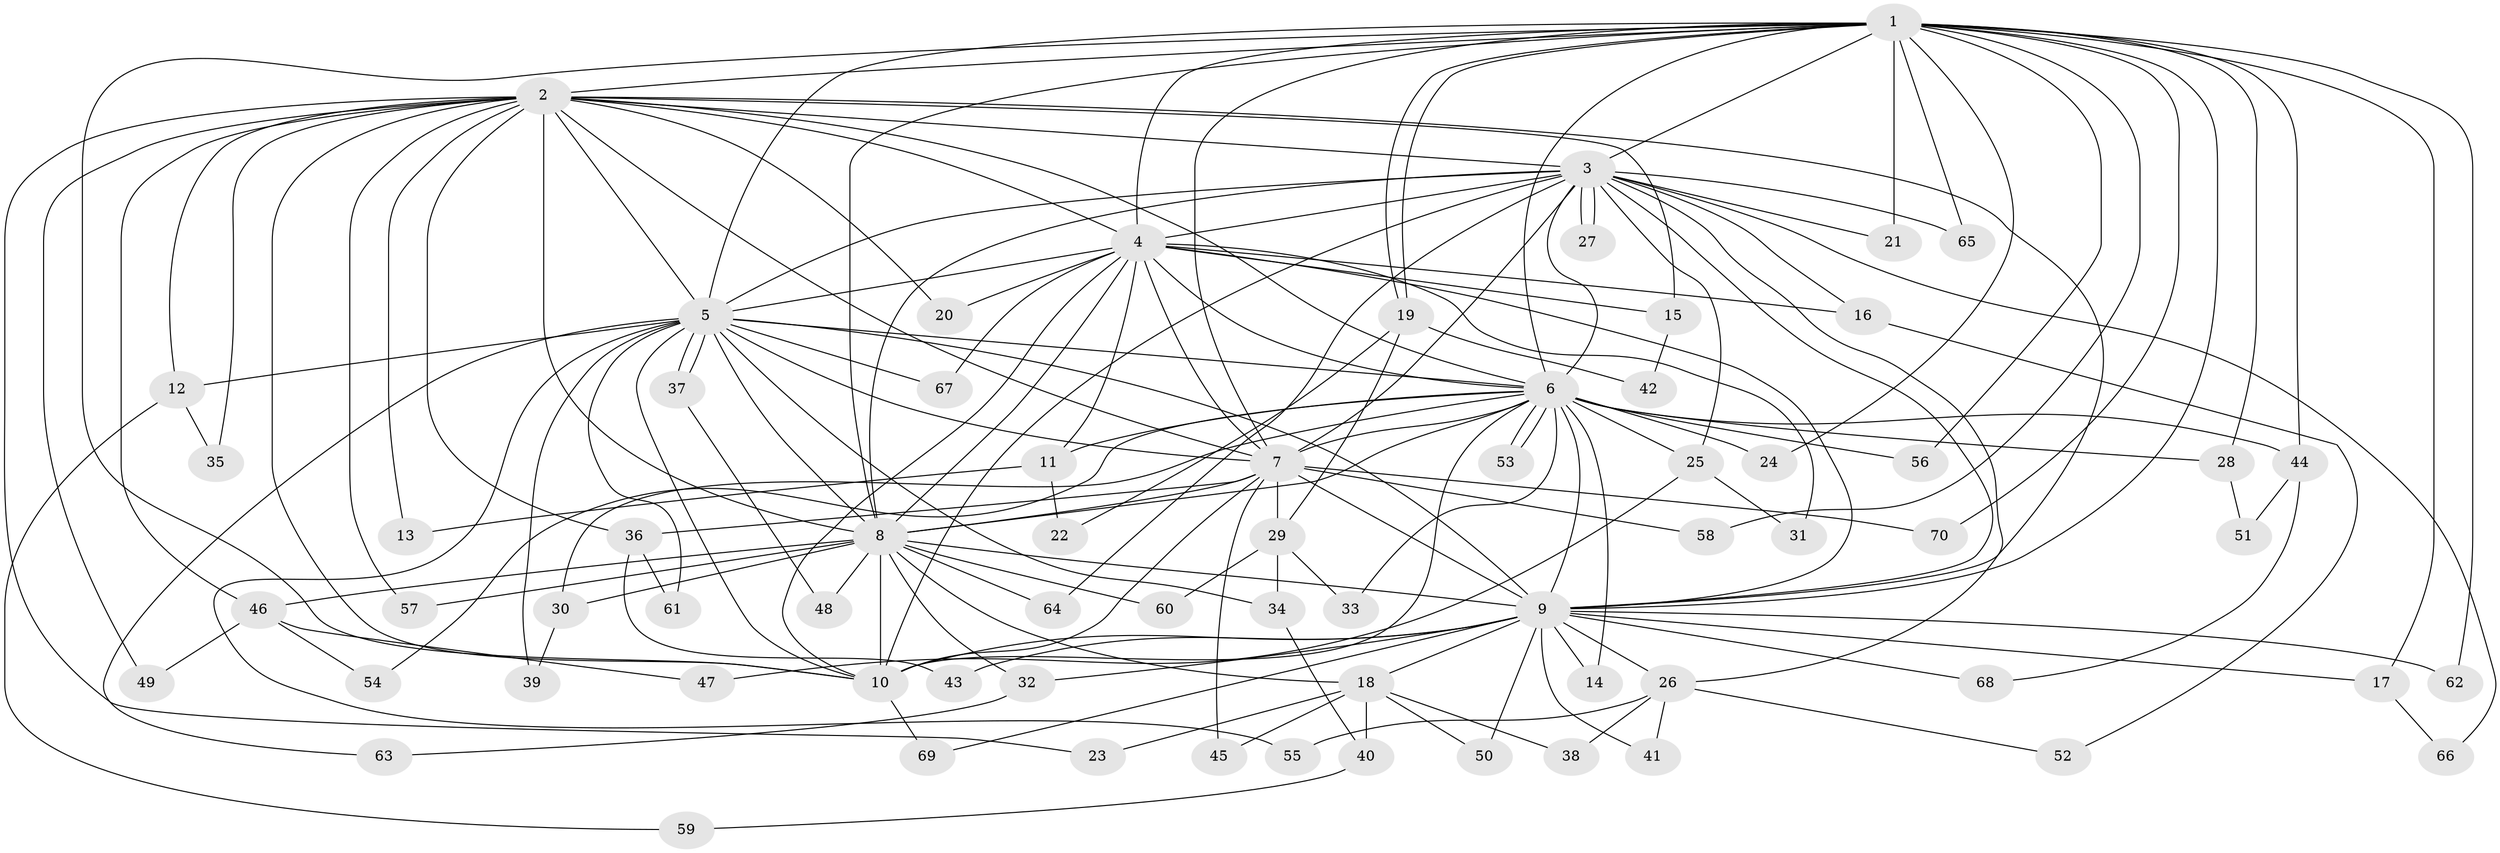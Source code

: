 // Generated by graph-tools (version 1.1) at 2025/49/03/09/25 03:49:41]
// undirected, 70 vertices, 165 edges
graph export_dot {
graph [start="1"]
  node [color=gray90,style=filled];
  1;
  2;
  3;
  4;
  5;
  6;
  7;
  8;
  9;
  10;
  11;
  12;
  13;
  14;
  15;
  16;
  17;
  18;
  19;
  20;
  21;
  22;
  23;
  24;
  25;
  26;
  27;
  28;
  29;
  30;
  31;
  32;
  33;
  34;
  35;
  36;
  37;
  38;
  39;
  40;
  41;
  42;
  43;
  44;
  45;
  46;
  47;
  48;
  49;
  50;
  51;
  52;
  53;
  54;
  55;
  56;
  57;
  58;
  59;
  60;
  61;
  62;
  63;
  64;
  65;
  66;
  67;
  68;
  69;
  70;
  1 -- 2;
  1 -- 3;
  1 -- 4;
  1 -- 5;
  1 -- 6;
  1 -- 7;
  1 -- 8;
  1 -- 9;
  1 -- 10;
  1 -- 17;
  1 -- 19;
  1 -- 19;
  1 -- 21;
  1 -- 24;
  1 -- 28;
  1 -- 44;
  1 -- 56;
  1 -- 58;
  1 -- 62;
  1 -- 65;
  1 -- 70;
  2 -- 3;
  2 -- 4;
  2 -- 5;
  2 -- 6;
  2 -- 7;
  2 -- 8;
  2 -- 9;
  2 -- 10;
  2 -- 12;
  2 -- 13;
  2 -- 15;
  2 -- 20;
  2 -- 23;
  2 -- 35;
  2 -- 36;
  2 -- 46;
  2 -- 49;
  2 -- 57;
  3 -- 4;
  3 -- 5;
  3 -- 6;
  3 -- 7;
  3 -- 8;
  3 -- 9;
  3 -- 10;
  3 -- 16;
  3 -- 21;
  3 -- 25;
  3 -- 26;
  3 -- 27;
  3 -- 27;
  3 -- 64;
  3 -- 65;
  3 -- 66;
  4 -- 5;
  4 -- 6;
  4 -- 7;
  4 -- 8;
  4 -- 9;
  4 -- 10;
  4 -- 11;
  4 -- 15;
  4 -- 16;
  4 -- 20;
  4 -- 31;
  4 -- 67;
  5 -- 6;
  5 -- 7;
  5 -- 8;
  5 -- 9;
  5 -- 10;
  5 -- 12;
  5 -- 34;
  5 -- 37;
  5 -- 37;
  5 -- 39;
  5 -- 55;
  5 -- 61;
  5 -- 63;
  5 -- 67;
  6 -- 7;
  6 -- 8;
  6 -- 9;
  6 -- 10;
  6 -- 11;
  6 -- 14;
  6 -- 24;
  6 -- 25;
  6 -- 28;
  6 -- 30;
  6 -- 33;
  6 -- 44;
  6 -- 53;
  6 -- 53;
  6 -- 54;
  6 -- 56;
  7 -- 8;
  7 -- 9;
  7 -- 10;
  7 -- 29;
  7 -- 36;
  7 -- 45;
  7 -- 58;
  7 -- 70;
  8 -- 9;
  8 -- 10;
  8 -- 18;
  8 -- 30;
  8 -- 32;
  8 -- 46;
  8 -- 48;
  8 -- 57;
  8 -- 60;
  8 -- 64;
  9 -- 10;
  9 -- 14;
  9 -- 17;
  9 -- 18;
  9 -- 26;
  9 -- 32;
  9 -- 41;
  9 -- 43;
  9 -- 50;
  9 -- 62;
  9 -- 68;
  9 -- 69;
  10 -- 69;
  11 -- 13;
  11 -- 22;
  12 -- 35;
  12 -- 59;
  15 -- 42;
  16 -- 52;
  17 -- 66;
  18 -- 23;
  18 -- 38;
  18 -- 40;
  18 -- 45;
  18 -- 50;
  19 -- 22;
  19 -- 29;
  19 -- 42;
  25 -- 31;
  25 -- 47;
  26 -- 38;
  26 -- 41;
  26 -- 52;
  26 -- 55;
  28 -- 51;
  29 -- 33;
  29 -- 34;
  29 -- 60;
  30 -- 39;
  32 -- 63;
  34 -- 40;
  36 -- 43;
  36 -- 61;
  37 -- 48;
  40 -- 59;
  44 -- 51;
  44 -- 68;
  46 -- 47;
  46 -- 49;
  46 -- 54;
}
